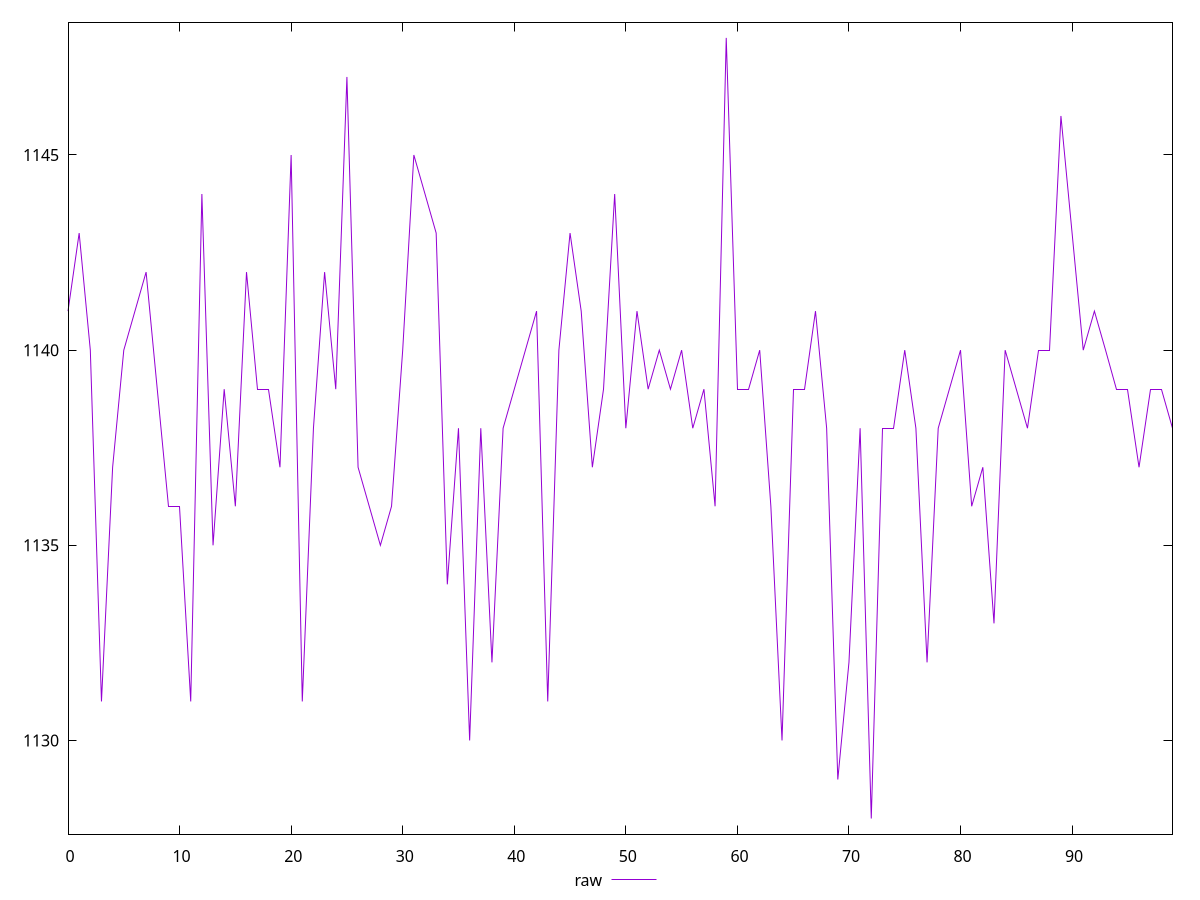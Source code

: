 reset

$raw <<EOF
0 1141
1 1143
2 1140
3 1131
4 1137
5 1140
6 1141
7 1142
8 1139
9 1136
10 1136
11 1131
12 1144
13 1135
14 1139
15 1136
16 1142
17 1139
18 1139
19 1137
20 1145
21 1131
22 1138
23 1142
24 1139
25 1147
26 1137
27 1136
28 1135
29 1136
30 1140
31 1145
32 1144
33 1143
34 1134
35 1138
36 1130
37 1138
38 1132
39 1138
40 1139
41 1140
42 1141
43 1131
44 1140
45 1143
46 1141
47 1137
48 1139
49 1144
50 1138
51 1141
52 1139
53 1140
54 1139
55 1140
56 1138
57 1139
58 1136
59 1148
60 1139
61 1139
62 1140
63 1136
64 1130
65 1139
66 1139
67 1141
68 1138
69 1129
70 1132
71 1138
72 1128
73 1138
74 1138
75 1140
76 1138
77 1132
78 1138
79 1139
80 1140
81 1136
82 1137
83 1133
84 1140
85 1139
86 1138
87 1140
88 1140
89 1146
90 1143
91 1140
92 1141
93 1140
94 1139
95 1139
96 1137
97 1139
98 1139
99 1138
EOF

set key outside below
set xrange [0:99]
set yrange [1127.6:1148.4]
set trange [1127.6:1148.4]
set terminal svg size 640, 500 enhanced background rgb 'white'
set output "reports/report_00030_2021-02-24T20-42-31.540Z/uses-rel-preload/samples/agenda/raw/values.svg"

plot $raw title "raw" with line

reset
